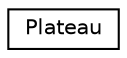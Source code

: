 digraph "Graphical Class Hierarchy"
{
 // LATEX_PDF_SIZE
  edge [fontname="Helvetica",fontsize="10",labelfontname="Helvetica",labelfontsize="10"];
  node [fontname="Helvetica",fontsize="10",shape=record];
  rankdir="LR";
  Node0 [label="Plateau",height=0.2,width=0.4,color="black", fillcolor="white", style="filled",URL="$class_plateau.html",tooltip=" "];
}
